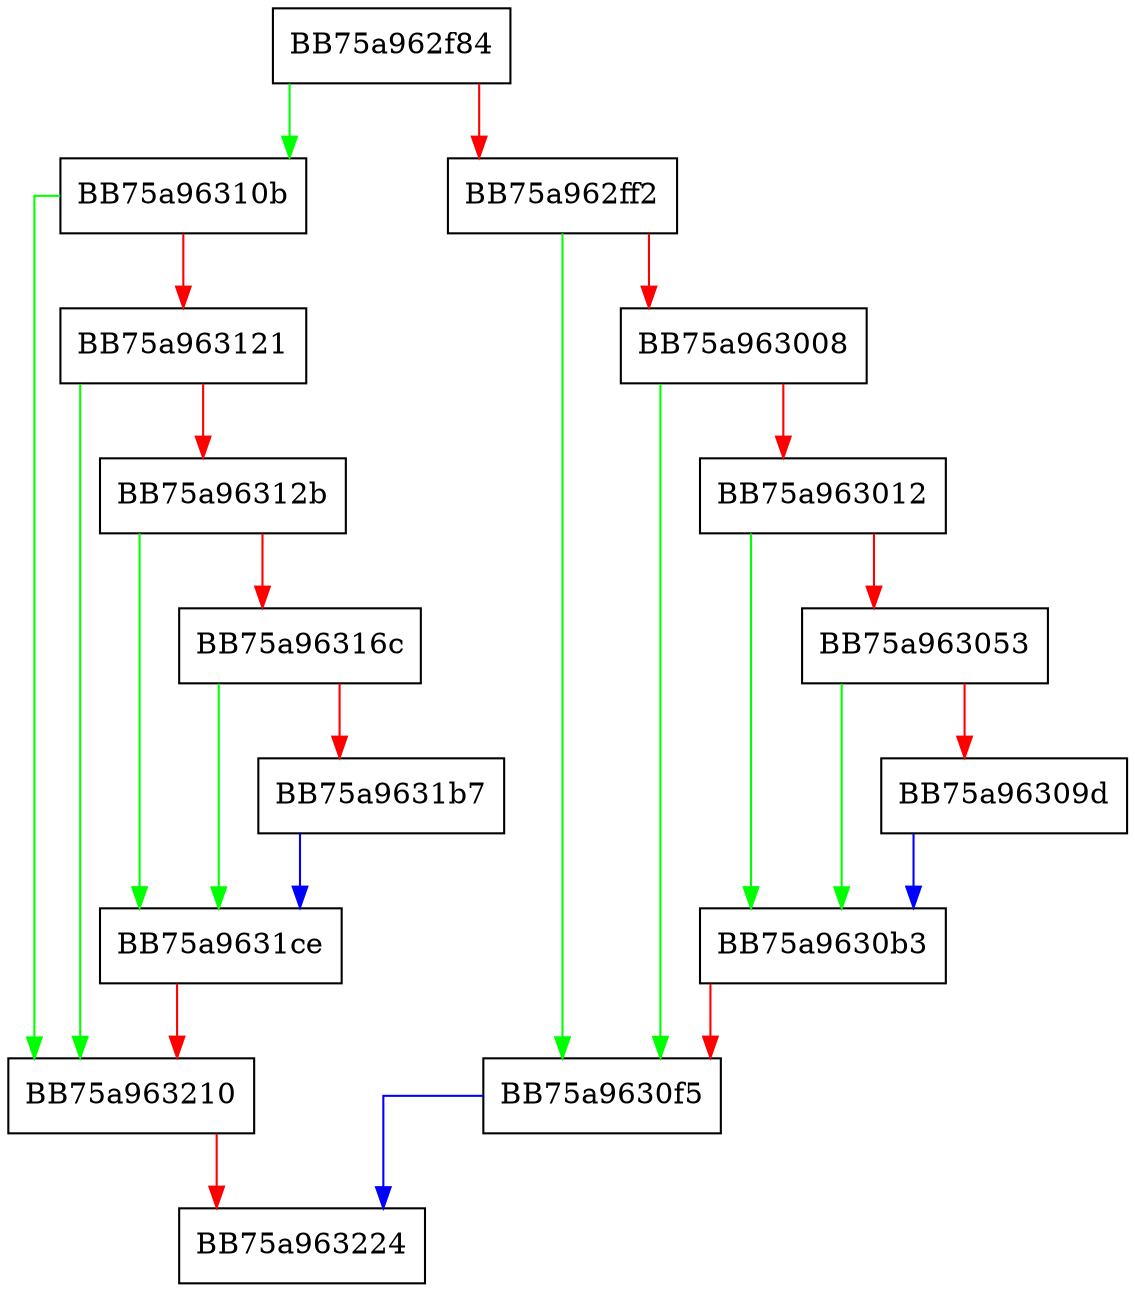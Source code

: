 digraph _init_gpu_device_sync {
  node [shape="box"];
  graph [splines=ortho];
  BB75a962f84 -> BB75a96310b [color="green"];
  BB75a962f84 -> BB75a962ff2 [color="red"];
  BB75a962ff2 -> BB75a9630f5 [color="green"];
  BB75a962ff2 -> BB75a963008 [color="red"];
  BB75a963008 -> BB75a9630f5 [color="green"];
  BB75a963008 -> BB75a963012 [color="red"];
  BB75a963012 -> BB75a9630b3 [color="green"];
  BB75a963012 -> BB75a963053 [color="red"];
  BB75a963053 -> BB75a9630b3 [color="green"];
  BB75a963053 -> BB75a96309d [color="red"];
  BB75a96309d -> BB75a9630b3 [color="blue"];
  BB75a9630b3 -> BB75a9630f5 [color="red"];
  BB75a9630f5 -> BB75a963224 [color="blue"];
  BB75a96310b -> BB75a963210 [color="green"];
  BB75a96310b -> BB75a963121 [color="red"];
  BB75a963121 -> BB75a963210 [color="green"];
  BB75a963121 -> BB75a96312b [color="red"];
  BB75a96312b -> BB75a9631ce [color="green"];
  BB75a96312b -> BB75a96316c [color="red"];
  BB75a96316c -> BB75a9631ce [color="green"];
  BB75a96316c -> BB75a9631b7 [color="red"];
  BB75a9631b7 -> BB75a9631ce [color="blue"];
  BB75a9631ce -> BB75a963210 [color="red"];
  BB75a963210 -> BB75a963224 [color="red"];
}